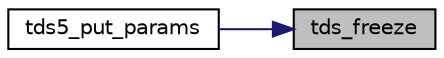 digraph "tds_freeze"
{
 // LATEX_PDF_SIZE
  edge [fontname="Helvetica",fontsize="10",labelfontname="Helvetica",labelfontsize="10"];
  node [fontname="Helvetica",fontsize="10",shape=record];
  rankdir="RL";
  Node1 [label="tds_freeze",height=0.2,width=0.4,color="black", fillcolor="grey75", style="filled", fontcolor="black",tooltip="Stop writing to server and cache every packet not sending them to server."];
  Node1 -> Node2 [dir="back",color="midnightblue",fontsize="10",style="solid",fontname="Helvetica"];
  Node2 [label="tds5_put_params",height=0.2,width=0.4,color="black", fillcolor="white", style="filled",URL="$a00563.html#ga4f1f0a4f77bc4ea1440dfdebc19a157c",tooltip="Send parameters to server."];
}
